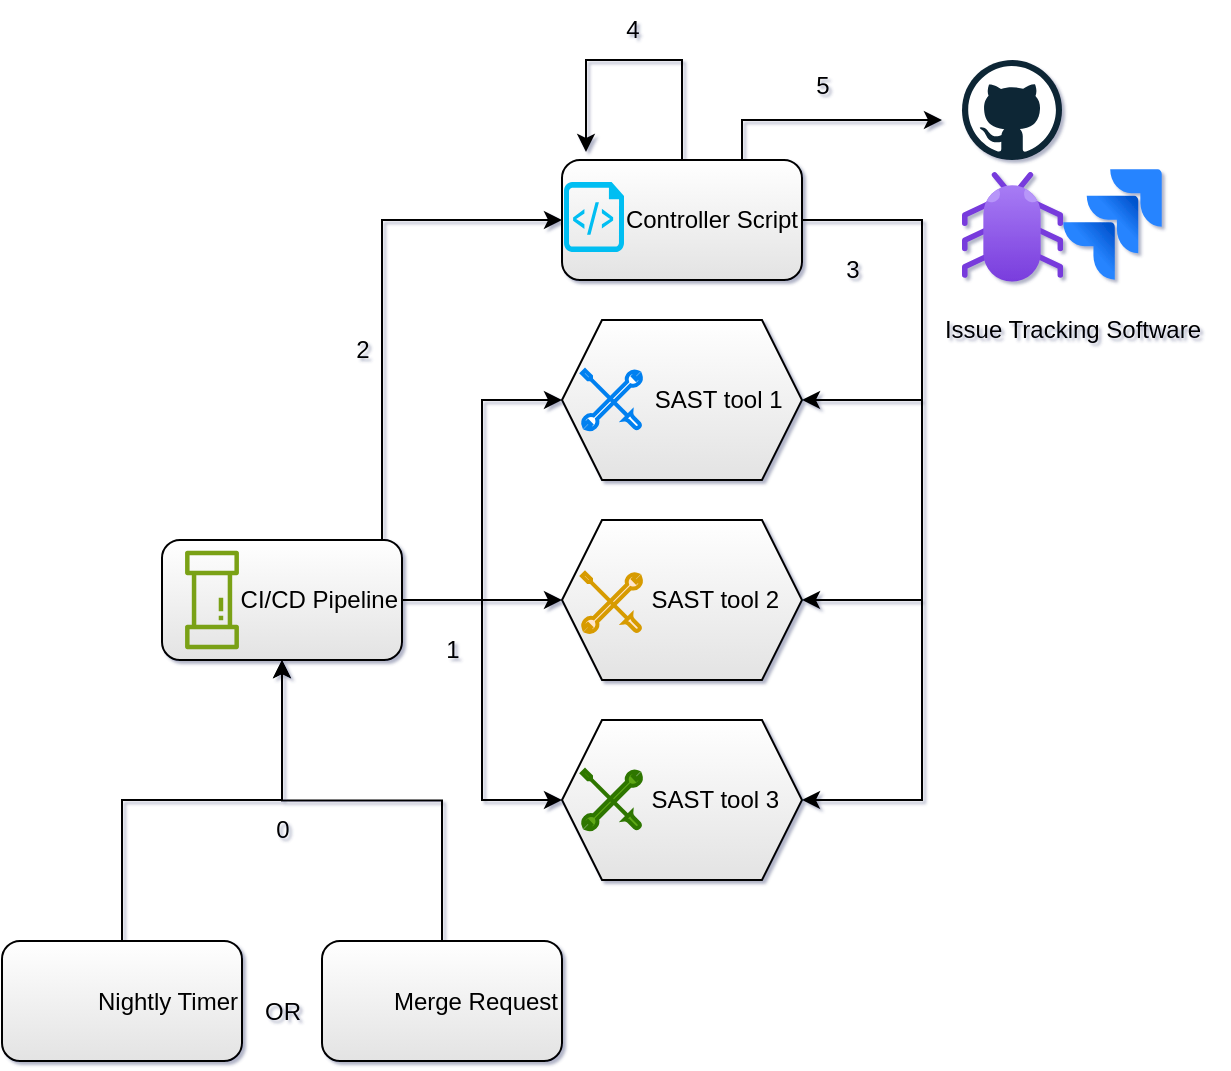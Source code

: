 <mxfile version="22.1.5" type="github">
  <diagram name="Page-1" id="WVjAArECR-r44n3g0cuV">
    <mxGraphModel dx="995" dy="625" grid="1" gridSize="10" guides="1" tooltips="1" connect="1" arrows="1" fold="1" page="1" pageScale="1" pageWidth="850" pageHeight="1100" math="0" shadow="1">
      <root>
        <mxCell id="0" />
        <mxCell id="1" parent="0" />
        <mxCell id="Kcn1vtvd_Udo2UhyRpVJ-1" value="&amp;nbsp; &amp;nbsp; &amp;nbsp; &amp;nbsp; &amp;nbsp; &amp;nbsp;SAST tool 1" style="shape=hexagon;perimeter=hexagonPerimeter2;whiteSpace=wrap;html=1;fixedSize=1;gradientColor=#E3E3E3;align=center;" parent="1" vertex="1">
          <mxGeometry x="340" y="200" width="120" height="80" as="geometry" />
        </mxCell>
        <mxCell id="Kcn1vtvd_Udo2UhyRpVJ-3" value="&amp;nbsp; &amp;nbsp; &amp;nbsp; &amp;nbsp; &amp;nbsp; SAST tool 2" style="shape=hexagon;perimeter=hexagonPerimeter2;whiteSpace=wrap;html=1;fixedSize=1;gradientColor=#E3E3E3;align=center;" parent="1" vertex="1">
          <mxGeometry x="340" y="300" width="120" height="80" as="geometry" />
        </mxCell>
        <mxCell id="Kcn1vtvd_Udo2UhyRpVJ-4" value="&amp;nbsp; &amp;nbsp; &amp;nbsp; &amp;nbsp; &amp;nbsp; SAST tool 3" style="shape=hexagon;perimeter=hexagonPerimeter2;whiteSpace=wrap;html=1;fixedSize=1;gradientColor=#E3E3E3;align=center;" parent="1" vertex="1">
          <mxGeometry x="340" y="400" width="120" height="80" as="geometry" />
        </mxCell>
        <mxCell id="Kcn1vtvd_Udo2UhyRpVJ-28" style="edgeStyle=orthogonalEdgeStyle;rounded=0;orthogonalLoop=1;jettySize=auto;html=1;entryX=1;entryY=0.5;entryDx=0;entryDy=0;" parent="1" source="Kcn1vtvd_Udo2UhyRpVJ-7" target="Kcn1vtvd_Udo2UhyRpVJ-4" edge="1">
          <mxGeometry relative="1" as="geometry">
            <Array as="points">
              <mxPoint x="520" y="150" />
              <mxPoint x="520" y="440" />
            </Array>
          </mxGeometry>
        </mxCell>
        <mxCell id="Kcn1vtvd_Udo2UhyRpVJ-29" style="edgeStyle=orthogonalEdgeStyle;rounded=0;orthogonalLoop=1;jettySize=auto;html=1;entryX=1;entryY=0.5;entryDx=0;entryDy=0;" parent="1" source="Kcn1vtvd_Udo2UhyRpVJ-7" target="Kcn1vtvd_Udo2UhyRpVJ-1" edge="1">
          <mxGeometry relative="1" as="geometry">
            <Array as="points">
              <mxPoint x="520" y="150" />
              <mxPoint x="520" y="240" />
            </Array>
          </mxGeometry>
        </mxCell>
        <mxCell id="Kcn1vtvd_Udo2UhyRpVJ-31" style="edgeStyle=orthogonalEdgeStyle;rounded=0;orthogonalLoop=1;jettySize=auto;html=1;entryX=1;entryY=0.5;entryDx=0;entryDy=0;" parent="1" source="Kcn1vtvd_Udo2UhyRpVJ-7" target="Kcn1vtvd_Udo2UhyRpVJ-3" edge="1">
          <mxGeometry relative="1" as="geometry">
            <Array as="points">
              <mxPoint x="520" y="150" />
              <mxPoint x="520" y="340" />
            </Array>
          </mxGeometry>
        </mxCell>
        <mxCell id="Kcn1vtvd_Udo2UhyRpVJ-36" style="edgeStyle=orthogonalEdgeStyle;rounded=0;orthogonalLoop=1;jettySize=auto;html=1;exitX=0.75;exitY=0;exitDx=0;exitDy=0;entryX=0;entryY=0.5;entryDx=0;entryDy=0;" parent="1" source="Kcn1vtvd_Udo2UhyRpVJ-7" edge="1">
          <mxGeometry relative="1" as="geometry">
            <mxPoint x="530" y="100" as="targetPoint" />
            <Array as="points">
              <mxPoint x="430" y="100" />
            </Array>
          </mxGeometry>
        </mxCell>
        <mxCell id="Kcn1vtvd_Udo2UhyRpVJ-7" value="Controller Script" style="rounded=1;whiteSpace=wrap;html=1;gradientColor=#e3e3e3;align=right;" parent="1" vertex="1">
          <mxGeometry x="340" y="120" width="120" height="60" as="geometry" />
        </mxCell>
        <mxCell id="Kcn1vtvd_Udo2UhyRpVJ-22" style="edgeStyle=orthogonalEdgeStyle;rounded=0;orthogonalLoop=1;jettySize=auto;html=1;entryX=0;entryY=0.5;entryDx=0;entryDy=0;" parent="1" source="Kcn1vtvd_Udo2UhyRpVJ-11" target="Kcn1vtvd_Udo2UhyRpVJ-1" edge="1">
          <mxGeometry relative="1" as="geometry">
            <mxPoint x="290" y="340" as="targetPoint" />
          </mxGeometry>
        </mxCell>
        <mxCell id="Kcn1vtvd_Udo2UhyRpVJ-23" style="edgeStyle=orthogonalEdgeStyle;rounded=0;orthogonalLoop=1;jettySize=auto;html=1;exitX=1;exitY=0.5;exitDx=0;exitDy=0;entryX=0;entryY=0.5;entryDx=0;entryDy=0;" parent="1" source="Kcn1vtvd_Udo2UhyRpVJ-11" target="Kcn1vtvd_Udo2UhyRpVJ-3" edge="1">
          <mxGeometry relative="1" as="geometry" />
        </mxCell>
        <mxCell id="Kcn1vtvd_Udo2UhyRpVJ-24" style="edgeStyle=orthogonalEdgeStyle;rounded=0;orthogonalLoop=1;jettySize=auto;html=1;entryX=0;entryY=0.5;entryDx=0;entryDy=0;" parent="1" source="Kcn1vtvd_Udo2UhyRpVJ-11" target="Kcn1vtvd_Udo2UhyRpVJ-4" edge="1">
          <mxGeometry relative="1" as="geometry" />
        </mxCell>
        <mxCell id="Kcn1vtvd_Udo2UhyRpVJ-26" style="edgeStyle=orthogonalEdgeStyle;rounded=0;orthogonalLoop=1;jettySize=auto;html=1;entryX=0;entryY=0.5;entryDx=0;entryDy=0;" parent="1" source="Kcn1vtvd_Udo2UhyRpVJ-11" target="Kcn1vtvd_Udo2UhyRpVJ-7" edge="1">
          <mxGeometry relative="1" as="geometry">
            <Array as="points">
              <mxPoint x="250" y="150" />
            </Array>
          </mxGeometry>
        </mxCell>
        <mxCell id="Kcn1vtvd_Udo2UhyRpVJ-11" value="CI/CD Pipeline" style="rounded=1;whiteSpace=wrap;html=1;gradientColor=#E3E3E3;align=right;" parent="1" vertex="1">
          <mxGeometry x="140" y="310" width="120" height="60" as="geometry" />
        </mxCell>
        <mxCell id="Kcn1vtvd_Udo2UhyRpVJ-25" value="1" style="text;html=1;align=center;verticalAlign=middle;resizable=0;points=[];autosize=1;strokeColor=none;fillColor=none;" parent="1" vertex="1">
          <mxGeometry x="270" y="350" width="30" height="30" as="geometry" />
        </mxCell>
        <mxCell id="Kcn1vtvd_Udo2UhyRpVJ-27" value="2" style="text;html=1;align=center;verticalAlign=middle;resizable=0;points=[];autosize=1;strokeColor=none;fillColor=none;" parent="1" vertex="1">
          <mxGeometry x="225" y="200" width="30" height="30" as="geometry" />
        </mxCell>
        <mxCell id="Kcn1vtvd_Udo2UhyRpVJ-30" value="3" style="text;html=1;align=center;verticalAlign=middle;resizable=0;points=[];autosize=1;strokeColor=none;fillColor=none;" parent="1" vertex="1">
          <mxGeometry x="470" y="160" width="30" height="30" as="geometry" />
        </mxCell>
        <mxCell id="Kcn1vtvd_Udo2UhyRpVJ-34" style="edgeStyle=orthogonalEdgeStyle;rounded=0;orthogonalLoop=1;jettySize=auto;html=1;entryX=0.1;entryY=-0.067;entryDx=0;entryDy=0;entryPerimeter=0;" parent="1" source="Kcn1vtvd_Udo2UhyRpVJ-7" target="Kcn1vtvd_Udo2UhyRpVJ-7" edge="1">
          <mxGeometry relative="1" as="geometry">
            <Array as="points">
              <mxPoint x="400" y="70" />
              <mxPoint x="352" y="70" />
            </Array>
          </mxGeometry>
        </mxCell>
        <mxCell id="Kcn1vtvd_Udo2UhyRpVJ-35" value="4" style="text;html=1;align=center;verticalAlign=middle;resizable=0;points=[];autosize=1;strokeColor=none;fillColor=none;" parent="1" vertex="1">
          <mxGeometry x="360" y="40" width="30" height="30" as="geometry" />
        </mxCell>
        <mxCell id="Kcn1vtvd_Udo2UhyRpVJ-38" value="5" style="text;html=1;align=center;verticalAlign=middle;resizable=0;points=[];autosize=1;strokeColor=none;fillColor=none;" parent="1" vertex="1">
          <mxGeometry x="455" y="68" width="30" height="30" as="geometry" />
        </mxCell>
        <mxCell id="zPTsh09pJjt7Y7IM14cZ-6" style="edgeStyle=orthogonalEdgeStyle;rounded=0;orthogonalLoop=1;jettySize=auto;html=1;entryX=0.5;entryY=1;entryDx=0;entryDy=0;" parent="1" source="Kcn1vtvd_Udo2UhyRpVJ-39" target="Kcn1vtvd_Udo2UhyRpVJ-11" edge="1">
          <mxGeometry relative="1" as="geometry">
            <Array as="points">
              <mxPoint x="120" y="440" />
              <mxPoint x="200" y="440" />
            </Array>
          </mxGeometry>
        </mxCell>
        <mxCell id="Kcn1vtvd_Udo2UhyRpVJ-39" value="Nightly Timer" style="rounded=1;whiteSpace=wrap;html=1;align=right;gradientColor=#E3E3E3;strokeColor=default;" parent="1" vertex="1">
          <mxGeometry x="60" y="510.5" width="120" height="60" as="geometry" />
        </mxCell>
        <mxCell id="0VXyu-ozBUE0dE6XQjTi-15" style="edgeStyle=orthogonalEdgeStyle;rounded=0;orthogonalLoop=1;jettySize=auto;html=1;entryX=0.5;entryY=1;entryDx=0;entryDy=0;" edge="1" parent="1" source="Kcn1vtvd_Udo2UhyRpVJ-41" target="Kcn1vtvd_Udo2UhyRpVJ-11">
          <mxGeometry relative="1" as="geometry" />
        </mxCell>
        <mxCell id="Kcn1vtvd_Udo2UhyRpVJ-41" value="Merge Request" style="rounded=1;whiteSpace=wrap;html=1;gradientColor=#E3E3E3;align=right;" parent="1" vertex="1">
          <mxGeometry x="220" y="510.5" width="120" height="60" as="geometry" />
        </mxCell>
        <mxCell id="Kcn1vtvd_Udo2UhyRpVJ-44" value="0" style="text;html=1;align=center;verticalAlign=middle;resizable=0;points=[];autosize=1;strokeColor=none;fillColor=none;" parent="1" vertex="1">
          <mxGeometry x="185" y="440" width="30" height="30" as="geometry" />
        </mxCell>
        <mxCell id="zPTsh09pJjt7Y7IM14cZ-1" value="" style="shape=image;html=1;verticalAlign=top;verticalLabelPosition=bottom;labelBackgroundColor=#ffffff;imageAspect=0;aspect=fixed;image=https://cdn1.iconfinder.com/data/icons/icons-for-a-site-1/64/advantage_speed-128.png" parent="1" vertex="1">
          <mxGeometry x="70" y="521" width="40" height="40" as="geometry" />
        </mxCell>
        <mxCell id="zPTsh09pJjt7Y7IM14cZ-2" value="" style="shape=image;html=1;verticalAlign=top;verticalLabelPosition=bottom;labelBackgroundColor=#ffffff;imageAspect=0;aspect=fixed;image=https://cdn0.iconfinder.com/data/icons/google-material-design-3-0/48/ic_call_merge_48px-128.png" parent="1" vertex="1">
          <mxGeometry x="219" y="520" width="41" height="41" as="geometry" />
        </mxCell>
        <mxCell id="zPTsh09pJjt7Y7IM14cZ-3" value="" style="sketch=0;outlineConnect=0;fontColor=#232F3E;gradientColor=none;fillColor=#7AA116;strokeColor=none;dashed=0;verticalLabelPosition=bottom;verticalAlign=top;align=center;html=1;fontSize=12;fontStyle=0;aspect=fixed;pointerEvents=1;shape=mxgraph.aws4.iot_analytics_pipeline;rotation=90;" parent="1" vertex="1">
          <mxGeometry x="140" y="326.54" width="50" height="26.92" as="geometry" />
        </mxCell>
        <mxCell id="zPTsh09pJjt7Y7IM14cZ-5" value="OR" style="text;html=1;align=center;verticalAlign=middle;resizable=0;points=[];autosize=1;strokeColor=none;fillColor=none;" parent="1" vertex="1">
          <mxGeometry x="180" y="531" width="40" height="30" as="geometry" />
        </mxCell>
        <mxCell id="0VXyu-ozBUE0dE6XQjTi-1" value="" style="html=1;verticalLabelPosition=bottom;align=center;labelBackgroundColor=#ffffff;verticalAlign=top;strokeWidth=2;strokeColor=#0080F0;shadow=0;dashed=0;shape=mxgraph.ios7.icons.tools;pointerEvents=1" vertex="1" parent="1">
          <mxGeometry x="350" y="225.15" width="29.7" height="29.7" as="geometry" />
        </mxCell>
        <mxCell id="0VXyu-ozBUE0dE6XQjTi-5" value="" style="html=1;verticalLabelPosition=bottom;align=center;labelBackgroundColor=#ffffff;verticalAlign=top;strokeWidth=2;strokeColor=#d79b00;shadow=0;dashed=0;shape=mxgraph.ios7.icons.tools;pointerEvents=1;fillColor=#ffe6cc;" vertex="1" parent="1">
          <mxGeometry x="350" y="326.54" width="29.7" height="29.7" as="geometry" />
        </mxCell>
        <mxCell id="0VXyu-ozBUE0dE6XQjTi-6" value="" style="html=1;verticalLabelPosition=bottom;align=center;labelBackgroundColor=#ffffff;verticalAlign=top;strokeWidth=2;strokeColor=#2D7600;shadow=0;dashed=0;shape=mxgraph.ios7.icons.tools;pointerEvents=1;fillColor=#60a917;fontColor=#ffffff;" vertex="1" parent="1">
          <mxGeometry x="350" y="425.15" width="29.7" height="29.7" as="geometry" />
        </mxCell>
        <mxCell id="0VXyu-ozBUE0dE6XQjTi-8" value="" style="verticalLabelPosition=bottom;html=1;verticalAlign=top;align=center;strokeColor=none;fillColor=#00BEF2;shape=mxgraph.azure.script_file;pointerEvents=1;" vertex="1" parent="1">
          <mxGeometry x="341" y="131" width="30" height="35" as="geometry" />
        </mxCell>
        <mxCell id="0VXyu-ozBUE0dE6XQjTi-9" value="" style="dashed=0;outlineConnect=0;html=1;align=center;labelPosition=center;verticalLabelPosition=bottom;verticalAlign=top;shape=mxgraph.weblogos.github" vertex="1" parent="1">
          <mxGeometry x="540" y="70" width="50" height="50" as="geometry" />
        </mxCell>
        <mxCell id="0VXyu-ozBUE0dE6XQjTi-10" value="" style="shape=image;html=1;verticalAlign=top;verticalLabelPosition=bottom;labelBackgroundColor=#ffffff;imageAspect=0;aspect=fixed;image=https://cdn4.iconfinder.com/data/icons/socialcones/508/Gitlab-128.png" vertex="1" parent="1">
          <mxGeometry x="590.56" y="68" width="50" height="50" as="geometry" />
        </mxCell>
        <mxCell id="0VXyu-ozBUE0dE6XQjTi-11" value="" style="image;html=1;image=img/lib/atlassian/Jira_Logo.svg;" vertex="1" parent="1">
          <mxGeometry x="590.56" y="124.5" width="49.44" height="55.5" as="geometry" />
        </mxCell>
        <mxCell id="0VXyu-ozBUE0dE6XQjTi-12" value="" style="image;aspect=fixed;html=1;points=[];align=center;fontSize=12;image=img/lib/azure2/general/Bug.svg;" vertex="1" parent="1">
          <mxGeometry x="540" y="126" width="50.56" height="54.85" as="geometry" />
        </mxCell>
        <mxCell id="0VXyu-ozBUE0dE6XQjTi-13" value="Issue Tracking Software" style="text;html=1;align=center;verticalAlign=middle;resizable=0;points=[];autosize=1;strokeColor=none;fillColor=none;" vertex="1" parent="1">
          <mxGeometry x="520" y="190" width="150" height="30" as="geometry" />
        </mxCell>
      </root>
    </mxGraphModel>
  </diagram>
</mxfile>
